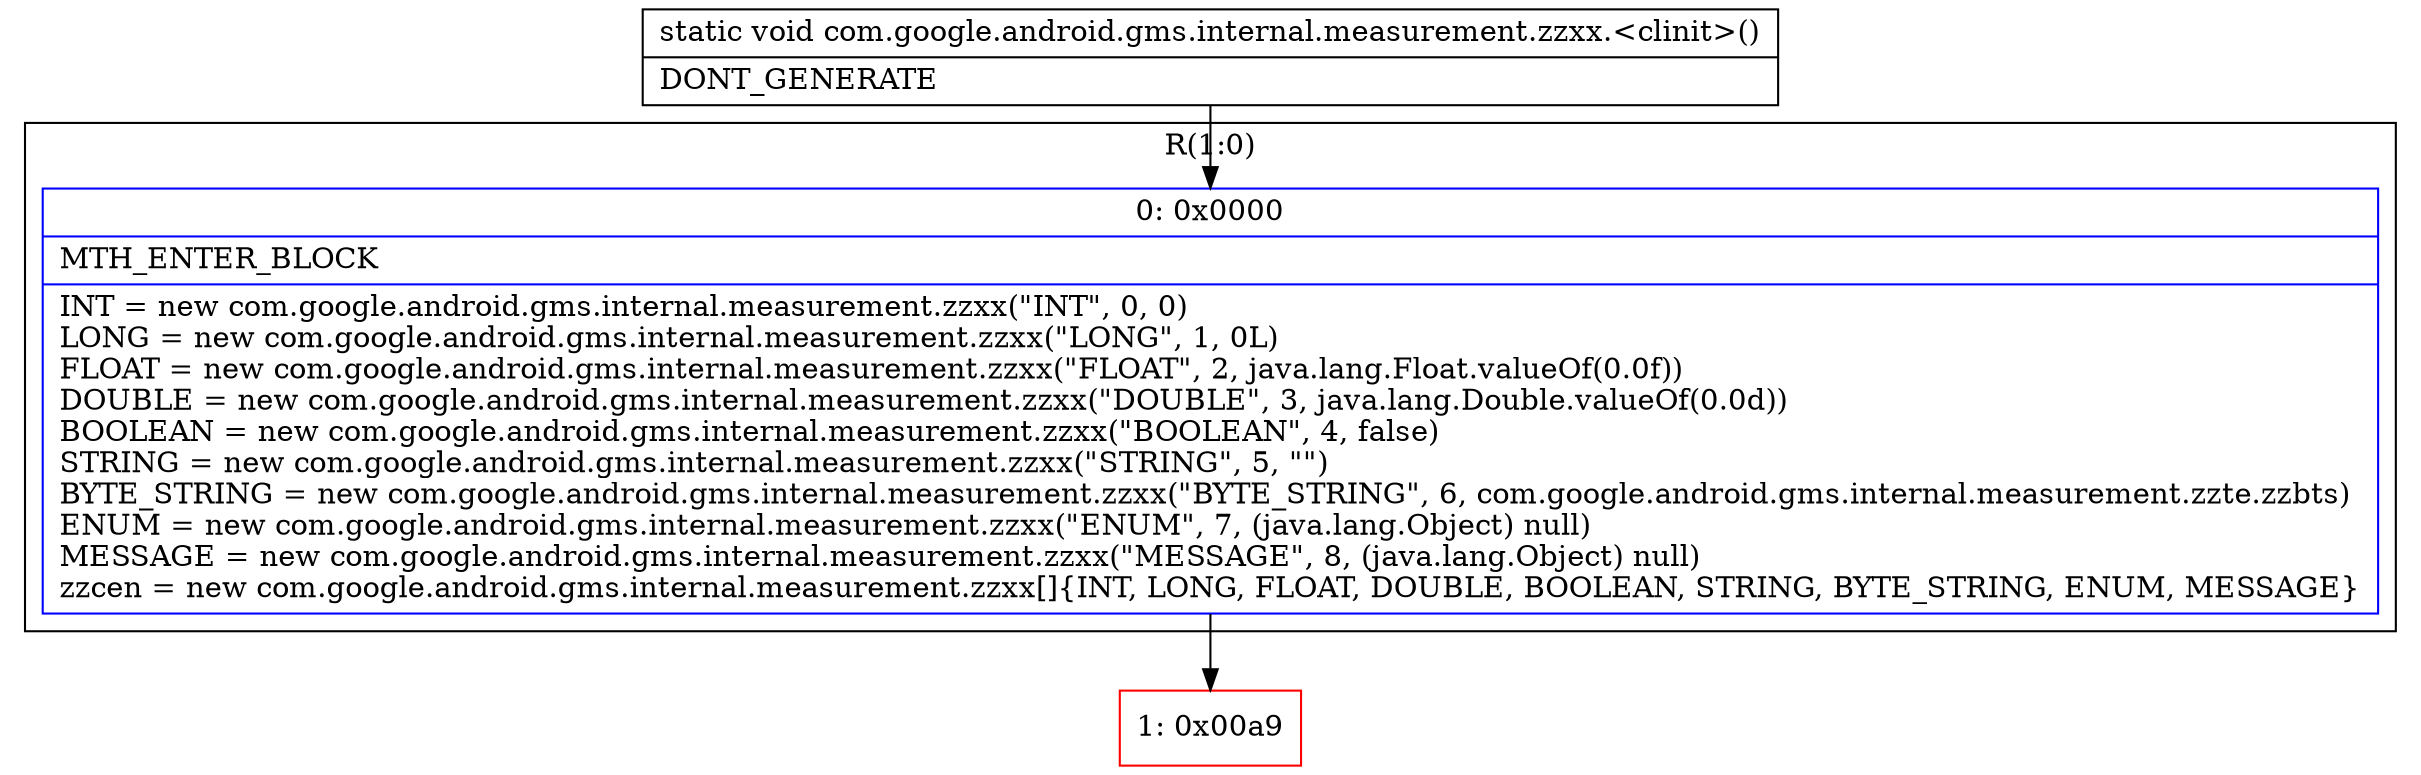 digraph "CFG forcom.google.android.gms.internal.measurement.zzxx.\<clinit\>()V" {
subgraph cluster_Region_496421188 {
label = "R(1:0)";
node [shape=record,color=blue];
Node_0 [shape=record,label="{0\:\ 0x0000|MTH_ENTER_BLOCK\l|INT = new com.google.android.gms.internal.measurement.zzxx(\"INT\", 0, 0)\lLONG = new com.google.android.gms.internal.measurement.zzxx(\"LONG\", 1, 0L)\lFLOAT = new com.google.android.gms.internal.measurement.zzxx(\"FLOAT\", 2, java.lang.Float.valueOf(0.0f))\lDOUBLE = new com.google.android.gms.internal.measurement.zzxx(\"DOUBLE\", 3, java.lang.Double.valueOf(0.0d))\lBOOLEAN = new com.google.android.gms.internal.measurement.zzxx(\"BOOLEAN\", 4, false)\lSTRING = new com.google.android.gms.internal.measurement.zzxx(\"STRING\", 5, \"\")\lBYTE_STRING = new com.google.android.gms.internal.measurement.zzxx(\"BYTE_STRING\", 6, com.google.android.gms.internal.measurement.zzte.zzbts)\lENUM = new com.google.android.gms.internal.measurement.zzxx(\"ENUM\", 7, (java.lang.Object) null)\lMESSAGE = new com.google.android.gms.internal.measurement.zzxx(\"MESSAGE\", 8, (java.lang.Object) null)\lzzcen = new com.google.android.gms.internal.measurement.zzxx[]\{INT, LONG, FLOAT, DOUBLE, BOOLEAN, STRING, BYTE_STRING, ENUM, MESSAGE\}\l}"];
}
Node_1 [shape=record,color=red,label="{1\:\ 0x00a9}"];
MethodNode[shape=record,label="{static void com.google.android.gms.internal.measurement.zzxx.\<clinit\>()  | DONT_GENERATE\l}"];
MethodNode -> Node_0;
Node_0 -> Node_1;
}

